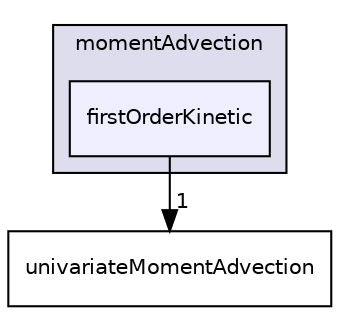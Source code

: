 digraph "firstOrderKinetic" {
  bgcolor=transparent;
  compound=true
  node [ fontsize="10", fontname="Helvetica"];
  edge [ labelfontsize="10", labelfontname="Helvetica"];
  subgraph clusterdir_1a1d8e7a8fbc26c9783a2a4005a1b47e {
    graph [ bgcolor="#ddddee", pencolor="black", label="momentAdvection" fontname="Helvetica", fontsize="10", URL="dir_1a1d8e7a8fbc26c9783a2a4005a1b47e.html"]
  dir_d6b84bdebfa997614daeed33e4282b68 [shape=box, label="firstOrderKinetic", style="filled", fillcolor="#eeeeff", pencolor="black", URL="dir_d6b84bdebfa997614daeed33e4282b68.html"];
  }
  dir_c05ff1c71b12f8c6694221d9f33a3a84 [shape=box label="univariateMomentAdvection" URL="dir_c05ff1c71b12f8c6694221d9f33a3a84.html"];
  dir_d6b84bdebfa997614daeed33e4282b68->dir_c05ff1c71b12f8c6694221d9f33a3a84 [headlabel="1", labeldistance=1.5 headhref="dir_000082_000150.html"];
}

